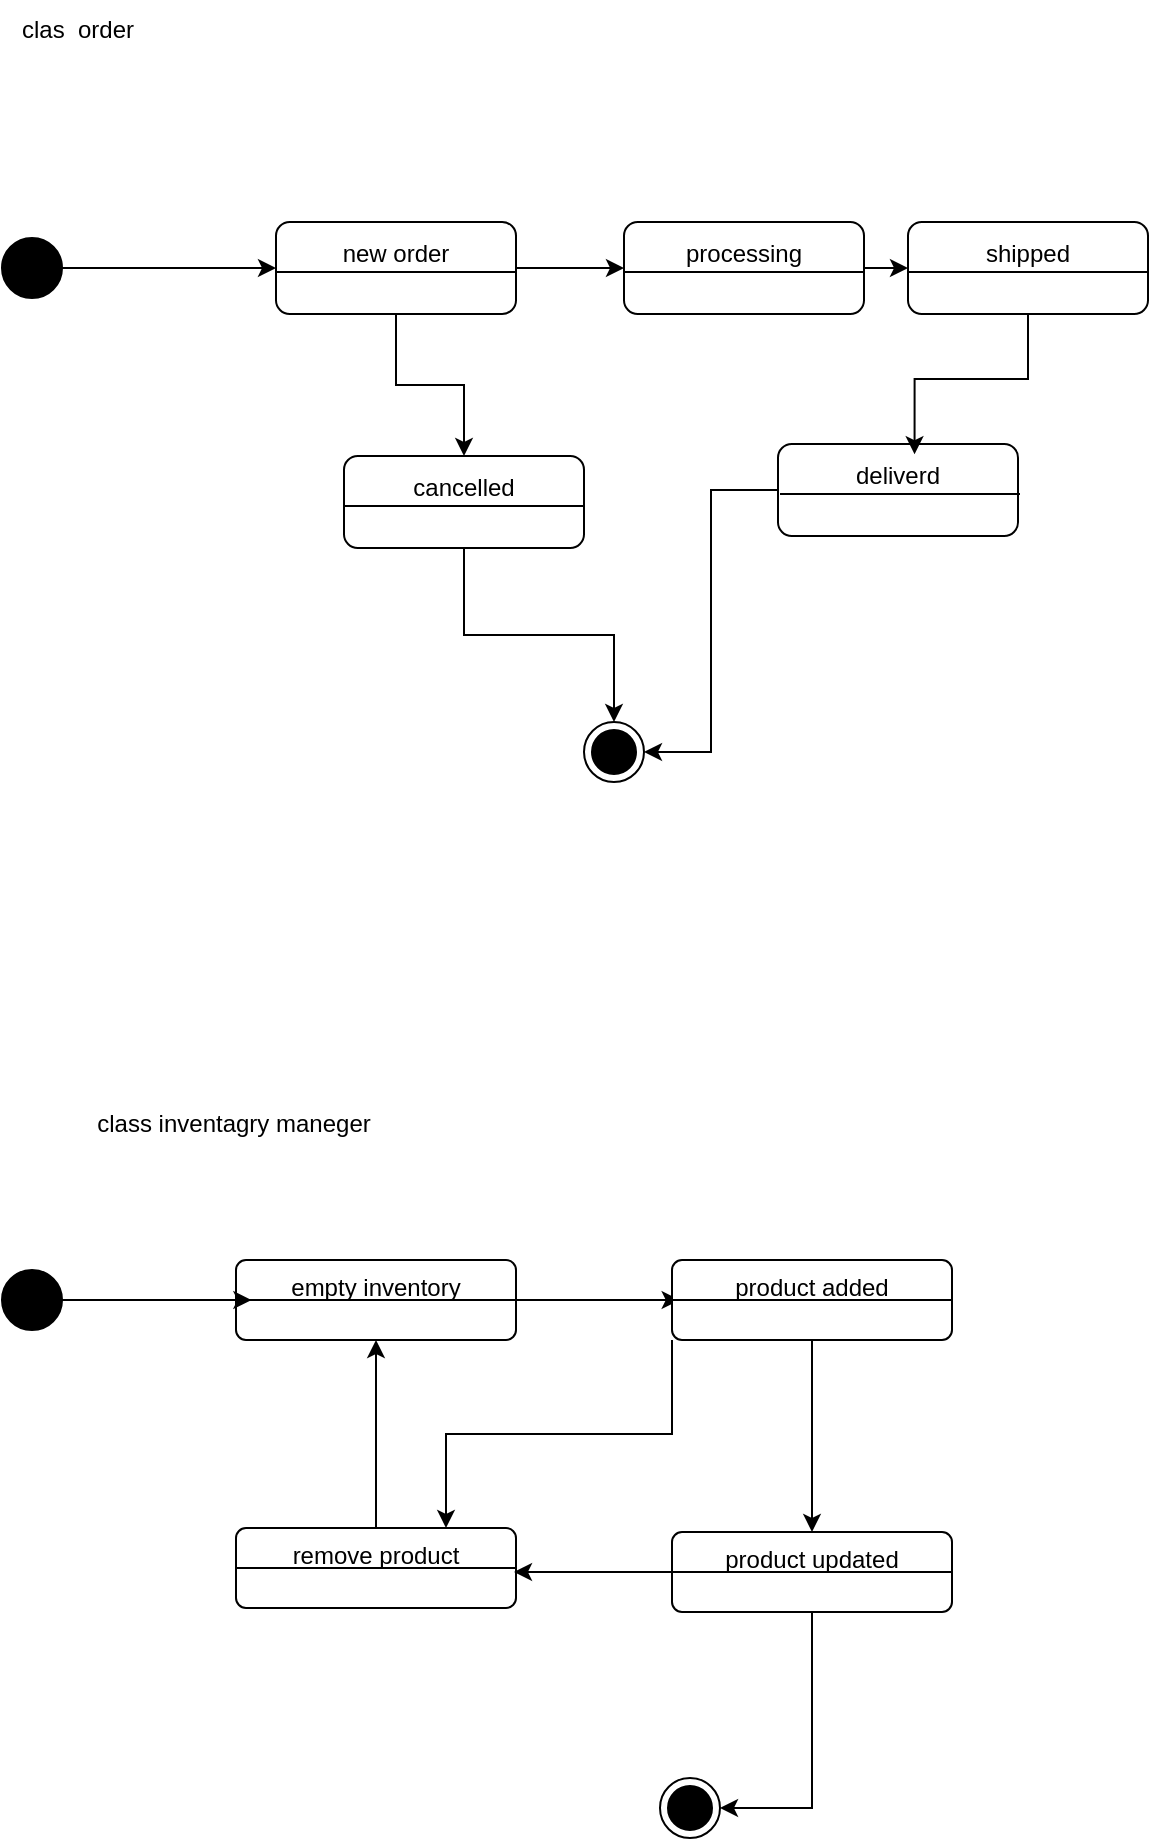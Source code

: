 <mxfile version="24.7.17">
  <diagram name="Page-1" id="7NgrC0exDHfkYRG8cSSY">
    <mxGraphModel dx="564" dy="1258" grid="0" gridSize="10" guides="1" tooltips="1" connect="1" arrows="1" fold="1" page="1" pageScale="1" pageWidth="850" pageHeight="1100" math="0" shadow="0">
      <root>
        <mxCell id="0" />
        <mxCell id="1" parent="0" />
        <mxCell id="QIlc0i-hMRq0v1QFSijf-25" style="edgeStyle=orthogonalEdgeStyle;rounded=0;orthogonalLoop=1;jettySize=auto;html=1;entryX=0;entryY=0.5;entryDx=0;entryDy=0;" edge="1" parent="1" source="QIlc0i-hMRq0v1QFSijf-1" target="QIlc0i-hMRq0v1QFSijf-10">
          <mxGeometry relative="1" as="geometry" />
        </mxCell>
        <mxCell id="QIlc0i-hMRq0v1QFSijf-27" style="edgeStyle=orthogonalEdgeStyle;rounded=0;orthogonalLoop=1;jettySize=auto;html=1;entryX=0.5;entryY=0;entryDx=0;entryDy=0;" edge="1" parent="1" source="QIlc0i-hMRq0v1QFSijf-1" target="QIlc0i-hMRq0v1QFSijf-16">
          <mxGeometry relative="1" as="geometry" />
        </mxCell>
        <mxCell id="QIlc0i-hMRq0v1QFSijf-1" value="&lt;div&gt;new order&lt;/div&gt;&lt;div&gt;&lt;br&gt;&lt;/div&gt;" style="rounded=1;whiteSpace=wrap;html=1;" vertex="1" parent="1">
          <mxGeometry x="238" y="162" width="120" height="46" as="geometry" />
        </mxCell>
        <mxCell id="QIlc0i-hMRq0v1QFSijf-26" style="edgeStyle=orthogonalEdgeStyle;rounded=0;orthogonalLoop=1;jettySize=auto;html=1;entryX=0;entryY=0.5;entryDx=0;entryDy=0;" edge="1" parent="1" source="QIlc0i-hMRq0v1QFSijf-2" target="QIlc0i-hMRq0v1QFSijf-1">
          <mxGeometry relative="1" as="geometry" />
        </mxCell>
        <mxCell id="QIlc0i-hMRq0v1QFSijf-2" value="" style="ellipse;fillColor=strokeColor;html=1;" vertex="1" parent="1">
          <mxGeometry x="101" y="170" width="30" height="30" as="geometry" />
        </mxCell>
        <mxCell id="QIlc0i-hMRq0v1QFSijf-3" value="" style="ellipse;html=1;shape=endState;fillColor=strokeColor;" vertex="1" parent="1">
          <mxGeometry x="392" y="412" width="30" height="30" as="geometry" />
        </mxCell>
        <mxCell id="QIlc0i-hMRq0v1QFSijf-6" value="" style="endArrow=none;html=1;rounded=0;" edge="1" parent="1">
          <mxGeometry width="50" height="50" relative="1" as="geometry">
            <mxPoint x="238" y="187" as="sourcePoint" />
            <mxPoint x="358" y="187" as="targetPoint" />
          </mxGeometry>
        </mxCell>
        <mxCell id="QIlc0i-hMRq0v1QFSijf-24" style="edgeStyle=orthogonalEdgeStyle;rounded=0;orthogonalLoop=1;jettySize=auto;html=1;entryX=0;entryY=0.5;entryDx=0;entryDy=0;" edge="1" parent="1" source="QIlc0i-hMRq0v1QFSijf-10" target="QIlc0i-hMRq0v1QFSijf-14">
          <mxGeometry relative="1" as="geometry" />
        </mxCell>
        <mxCell id="QIlc0i-hMRq0v1QFSijf-10" value="&lt;div&gt;processing&lt;/div&gt;&lt;div&gt;&lt;br&gt;&lt;/div&gt;" style="rounded=1;whiteSpace=wrap;html=1;" vertex="1" parent="1">
          <mxGeometry x="412" y="162" width="120" height="46" as="geometry" />
        </mxCell>
        <mxCell id="QIlc0i-hMRq0v1QFSijf-11" value="" style="endArrow=none;html=1;rounded=0;" edge="1" parent="1">
          <mxGeometry width="50" height="50" relative="1" as="geometry">
            <mxPoint x="412" y="187" as="sourcePoint" />
            <mxPoint x="532" y="187" as="targetPoint" />
          </mxGeometry>
        </mxCell>
        <mxCell id="QIlc0i-hMRq0v1QFSijf-14" value="&lt;div&gt;shipped&lt;/div&gt;&lt;div&gt;&lt;br&gt;&lt;/div&gt;" style="rounded=1;whiteSpace=wrap;html=1;" vertex="1" parent="1">
          <mxGeometry x="554" y="162" width="120" height="46" as="geometry" />
        </mxCell>
        <mxCell id="QIlc0i-hMRq0v1QFSijf-15" value="" style="endArrow=none;html=1;rounded=0;" edge="1" parent="1">
          <mxGeometry width="50" height="50" relative="1" as="geometry">
            <mxPoint x="554" y="187" as="sourcePoint" />
            <mxPoint x="674" y="187" as="targetPoint" />
          </mxGeometry>
        </mxCell>
        <mxCell id="QIlc0i-hMRq0v1QFSijf-28" style="edgeStyle=orthogonalEdgeStyle;rounded=0;orthogonalLoop=1;jettySize=auto;html=1;entryX=0.5;entryY=0;entryDx=0;entryDy=0;" edge="1" parent="1" source="QIlc0i-hMRq0v1QFSijf-16" target="QIlc0i-hMRq0v1QFSijf-3">
          <mxGeometry relative="1" as="geometry" />
        </mxCell>
        <mxCell id="QIlc0i-hMRq0v1QFSijf-16" value="&lt;div&gt;cancelled&lt;/div&gt;&lt;div&gt;&lt;br&gt;&lt;/div&gt;" style="rounded=1;whiteSpace=wrap;html=1;" vertex="1" parent="1">
          <mxGeometry x="272" y="279" width="120" height="46" as="geometry" />
        </mxCell>
        <mxCell id="QIlc0i-hMRq0v1QFSijf-17" value="" style="endArrow=none;html=1;rounded=0;" edge="1" parent="1">
          <mxGeometry width="50" height="50" relative="1" as="geometry">
            <mxPoint x="272" y="304" as="sourcePoint" />
            <mxPoint x="392" y="304" as="targetPoint" />
          </mxGeometry>
        </mxCell>
        <mxCell id="QIlc0i-hMRq0v1QFSijf-29" style="edgeStyle=orthogonalEdgeStyle;rounded=0;orthogonalLoop=1;jettySize=auto;html=1;entryX=1;entryY=0.5;entryDx=0;entryDy=0;" edge="1" parent="1" source="QIlc0i-hMRq0v1QFSijf-18" target="QIlc0i-hMRq0v1QFSijf-3">
          <mxGeometry relative="1" as="geometry">
            <mxPoint x="441.667" y="485.222" as="targetPoint" />
          </mxGeometry>
        </mxCell>
        <mxCell id="QIlc0i-hMRq0v1QFSijf-18" value="&lt;div&gt;deliverd&lt;/div&gt;&lt;div&gt;&lt;br&gt;&lt;/div&gt;" style="rounded=1;whiteSpace=wrap;html=1;" vertex="1" parent="1">
          <mxGeometry x="489" y="273" width="120" height="46" as="geometry" />
        </mxCell>
        <mxCell id="QIlc0i-hMRq0v1QFSijf-19" value="" style="endArrow=none;html=1;rounded=0;" edge="1" parent="1">
          <mxGeometry width="50" height="50" relative="1" as="geometry">
            <mxPoint x="490" y="298" as="sourcePoint" />
            <mxPoint x="610" y="298" as="targetPoint" />
          </mxGeometry>
        </mxCell>
        <mxCell id="QIlc0i-hMRq0v1QFSijf-23" style="edgeStyle=orthogonalEdgeStyle;rounded=0;orthogonalLoop=1;jettySize=auto;html=1;entryX=0.569;entryY=0.111;entryDx=0;entryDy=0;entryPerimeter=0;" edge="1" parent="1" source="QIlc0i-hMRq0v1QFSijf-14" target="QIlc0i-hMRq0v1QFSijf-18">
          <mxGeometry relative="1" as="geometry" />
        </mxCell>
        <mxCell id="QIlc0i-hMRq0v1QFSijf-31" value="clas&amp;nbsp; order" style="text;html=1;align=center;verticalAlign=middle;whiteSpace=wrap;rounded=0;" vertex="1" parent="1">
          <mxGeometry x="109" y="51" width="60" height="30" as="geometry" />
        </mxCell>
        <mxCell id="QIlc0i-hMRq0v1QFSijf-32" value="class inventagry maneger&lt;div&gt;&lt;br&gt;&lt;/div&gt;" style="text;html=1;align=center;verticalAlign=middle;whiteSpace=wrap;rounded=0;" vertex="1" parent="1">
          <mxGeometry x="131" y="605" width="172" height="30" as="geometry" />
        </mxCell>
        <mxCell id="QIlc0i-hMRq0v1QFSijf-45" style="edgeStyle=orthogonalEdgeStyle;rounded=0;orthogonalLoop=1;jettySize=auto;html=1;" edge="1" parent="1" source="QIlc0i-hMRq0v1QFSijf-34">
          <mxGeometry relative="1" as="geometry">
            <mxPoint x="439.846" y="701.0" as="targetPoint" />
          </mxGeometry>
        </mxCell>
        <mxCell id="QIlc0i-hMRq0v1QFSijf-34" value="empty inventory" style="html=1;align=center;verticalAlign=top;rounded=1;absoluteArcSize=1;arcSize=10;dashed=0;whiteSpace=wrap;" vertex="1" parent="1">
          <mxGeometry x="218" y="681" width="140" height="40" as="geometry" />
        </mxCell>
        <mxCell id="QIlc0i-hMRq0v1QFSijf-44" style="edgeStyle=orthogonalEdgeStyle;rounded=0;orthogonalLoop=1;jettySize=auto;html=1;" edge="1" parent="1" source="QIlc0i-hMRq0v1QFSijf-35">
          <mxGeometry relative="1" as="geometry">
            <mxPoint x="225.692" y="701.0" as="targetPoint" />
          </mxGeometry>
        </mxCell>
        <mxCell id="QIlc0i-hMRq0v1QFSijf-35" value="" style="ellipse;fillColor=strokeColor;html=1;" vertex="1" parent="1">
          <mxGeometry x="101" y="686" width="30" height="30" as="geometry" />
        </mxCell>
        <mxCell id="QIlc0i-hMRq0v1QFSijf-36" value="" style="endArrow=none;html=1;rounded=0;entryX=1;entryY=0.5;entryDx=0;entryDy=0;exitX=0;exitY=0.5;exitDx=0;exitDy=0;" edge="1" parent="1" source="QIlc0i-hMRq0v1QFSijf-34" target="QIlc0i-hMRq0v1QFSijf-34">
          <mxGeometry width="50" height="50" relative="1" as="geometry">
            <mxPoint x="263" y="743" as="sourcePoint" />
            <mxPoint x="313" y="693" as="targetPoint" />
          </mxGeometry>
        </mxCell>
        <mxCell id="QIlc0i-hMRq0v1QFSijf-46" style="edgeStyle=orthogonalEdgeStyle;rounded=0;orthogonalLoop=1;jettySize=auto;html=1;entryX=0.5;entryY=0;entryDx=0;entryDy=0;" edge="1" parent="1" source="QIlc0i-hMRq0v1QFSijf-37" target="QIlc0i-hMRq0v1QFSijf-41">
          <mxGeometry relative="1" as="geometry" />
        </mxCell>
        <mxCell id="QIlc0i-hMRq0v1QFSijf-47" style="edgeStyle=orthogonalEdgeStyle;rounded=0;orthogonalLoop=1;jettySize=auto;html=1;exitX=0;exitY=1;exitDx=0;exitDy=0;entryX=0.75;entryY=0;entryDx=0;entryDy=0;" edge="1" parent="1" source="QIlc0i-hMRq0v1QFSijf-37" target="QIlc0i-hMRq0v1QFSijf-39">
          <mxGeometry relative="1" as="geometry" />
        </mxCell>
        <mxCell id="QIlc0i-hMRq0v1QFSijf-37" value="product added&lt;span style=&quot;color: rgba(0, 0, 0, 0); font-family: monospace; font-size: 0px; text-align: start; text-wrap: nowrap;&quot;&gt;%3CmxGraphModel%3E%3Croot%3E%3CmxCell%20id%3D%220%22%2F%3E%3CmxCell%20id%3D%221%22%20parent%3D%220%22%2F%3E%3CmxCell%20id%3D%222%22%20value%3D%22State%22%20style%3D%22html%3D1%3Balign%3Dcenter%3BverticalAlign%3Dtop%3Brounded%3D1%3BabsoluteArcSize%3D1%3BarcSize%3D10%3Bdashed%3D0%3BwhiteSpace%3Dwrap%3B%22%20vertex%3D%221%22%20parent%3D%221%22%3E%3CmxGeometry%20x%3D%22218%22%20y%3D%22681%22%20width%3D%22140%22%20height%3D%2240%22%20as%3D%22geometry%22%2F%3E%3C%2FmxCell%3E%3CmxCell%20id%3D%223%22%20value%3D%22%22%20style%3D%22endArrow%3Dnone%3Bhtml%3D1%3Brounded%3D0%3BentryX%3D1%3BentryY%3D0.5%3BentryDx%3D0%3BentryDy%3D0%3BexitX%3D0%3BexitY%3D0.5%3BexitDx%3D0%3BexitDy%3D0%3B%22%20edge%3D%221%22%20source%3D%222%22%20target%3D%222%22%20parent%3D%221%22%3E%3CmxGeometry%20width%3D%2250%22%20height%3D%2250%22%20relative%3D%221%22%20as%3D%22geometry%22%3E%3CmxPoint%20x%3D%22263%22%20y%3D%22743%22%20as%3D%22sourcePoint%22%2F%3E%3CmxPoint%20x%3D%22313%22%20y%3D%22693%22%20as%3D%22targetPoint%22%2F%3E%3C%2FmxGeometry%3E%3C%2FmxCell%3E%3C%2Froot%3E%3C%2FmxGraphModel%3E&lt;/span&gt;" style="html=1;align=center;verticalAlign=top;rounded=1;absoluteArcSize=1;arcSize=10;dashed=0;whiteSpace=wrap;" vertex="1" parent="1">
          <mxGeometry x="436" y="681" width="140" height="40" as="geometry" />
        </mxCell>
        <mxCell id="QIlc0i-hMRq0v1QFSijf-38" value="" style="endArrow=none;html=1;rounded=0;entryX=1;entryY=0.5;entryDx=0;entryDy=0;exitX=0;exitY=0.5;exitDx=0;exitDy=0;" edge="1" parent="1" source="QIlc0i-hMRq0v1QFSijf-37" target="QIlc0i-hMRq0v1QFSijf-37">
          <mxGeometry width="50" height="50" relative="1" as="geometry">
            <mxPoint x="263" y="809" as="sourcePoint" />
            <mxPoint x="313" y="759" as="targetPoint" />
          </mxGeometry>
        </mxCell>
        <mxCell id="QIlc0i-hMRq0v1QFSijf-49" style="edgeStyle=orthogonalEdgeStyle;rounded=0;orthogonalLoop=1;jettySize=auto;html=1;entryX=0.5;entryY=1;entryDx=0;entryDy=0;" edge="1" parent="1" source="QIlc0i-hMRq0v1QFSijf-39" target="QIlc0i-hMRq0v1QFSijf-34">
          <mxGeometry relative="1" as="geometry" />
        </mxCell>
        <mxCell id="QIlc0i-hMRq0v1QFSijf-39" value="remove product" style="html=1;align=center;verticalAlign=top;rounded=1;absoluteArcSize=1;arcSize=10;dashed=0;whiteSpace=wrap;" vertex="1" parent="1">
          <mxGeometry x="218" y="815" width="140" height="40" as="geometry" />
        </mxCell>
        <mxCell id="QIlc0i-hMRq0v1QFSijf-40" value="" style="endArrow=none;html=1;rounded=0;entryX=1;entryY=0.5;entryDx=0;entryDy=0;exitX=0;exitY=0.5;exitDx=0;exitDy=0;" edge="1" parent="1" source="QIlc0i-hMRq0v1QFSijf-39" target="QIlc0i-hMRq0v1QFSijf-39">
          <mxGeometry width="50" height="50" relative="1" as="geometry">
            <mxPoint x="477" y="847" as="sourcePoint" />
            <mxPoint x="527" y="797" as="targetPoint" />
          </mxGeometry>
        </mxCell>
        <mxCell id="QIlc0i-hMRq0v1QFSijf-48" style="edgeStyle=orthogonalEdgeStyle;rounded=0;orthogonalLoop=1;jettySize=auto;html=1;" edge="1" parent="1" source="QIlc0i-hMRq0v1QFSijf-41">
          <mxGeometry relative="1" as="geometry">
            <mxPoint x="357" y="837" as="targetPoint" />
          </mxGeometry>
        </mxCell>
        <mxCell id="QIlc0i-hMRq0v1QFSijf-51" style="edgeStyle=orthogonalEdgeStyle;rounded=0;orthogonalLoop=1;jettySize=auto;html=1;entryX=1;entryY=0.5;entryDx=0;entryDy=0;" edge="1" parent="1" source="QIlc0i-hMRq0v1QFSijf-41" target="QIlc0i-hMRq0v1QFSijf-50">
          <mxGeometry relative="1" as="geometry">
            <mxPoint x="508" y="957.533" as="targetPoint" />
          </mxGeometry>
        </mxCell>
        <mxCell id="QIlc0i-hMRq0v1QFSijf-41" value="product updated" style="html=1;align=center;verticalAlign=top;rounded=1;absoluteArcSize=1;arcSize=10;dashed=0;whiteSpace=wrap;" vertex="1" parent="1">
          <mxGeometry x="436" y="817" width="140" height="40" as="geometry" />
        </mxCell>
        <mxCell id="QIlc0i-hMRq0v1QFSijf-42" value="" style="endArrow=none;html=1;rounded=0;entryX=1;entryY=0.5;entryDx=0;entryDy=0;exitX=0;exitY=0.5;exitDx=0;exitDy=0;" edge="1" parent="1" source="QIlc0i-hMRq0v1QFSijf-41" target="QIlc0i-hMRq0v1QFSijf-41">
          <mxGeometry width="50" height="50" relative="1" as="geometry">
            <mxPoint x="386" y="946" as="sourcePoint" />
            <mxPoint x="436" y="896" as="targetPoint" />
          </mxGeometry>
        </mxCell>
        <mxCell id="QIlc0i-hMRq0v1QFSijf-50" value="" style="ellipse;html=1;shape=endState;fillColor=strokeColor;" vertex="1" parent="1">
          <mxGeometry x="430" y="940" width="30" height="30" as="geometry" />
        </mxCell>
      </root>
    </mxGraphModel>
  </diagram>
</mxfile>
